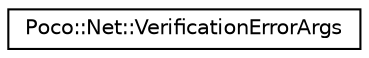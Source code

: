 digraph "Graphical Class Hierarchy"
{
 // LATEX_PDF_SIZE
  edge [fontname="Helvetica",fontsize="10",labelfontname="Helvetica",labelfontsize="10"];
  node [fontname="Helvetica",fontsize="10",shape=record];
  rankdir="LR";
  Node0 [label="Poco::Net::VerificationErrorArgs",height=0.2,width=0.4,color="black", fillcolor="white", style="filled",URL="$classPoco_1_1Net_1_1VerificationErrorArgs.html",tooltip="A utility class for certificate error handling."];
}

